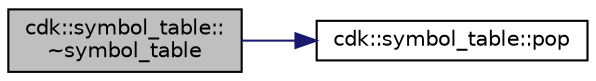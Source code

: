 digraph "cdk::symbol_table::~symbol_table"
{
 // LATEX_PDF_SIZE
  edge [fontname="Helvetica",fontsize="10",labelfontname="Helvetica",labelfontsize="10"];
  node [fontname="Helvetica",fontsize="10",shape=record];
  rankdir="LR";
  Node1 [label="cdk::symbol_table::\l~symbol_table",height=0.2,width=0.4,color="black", fillcolor="grey75", style="filled", fontcolor="black",tooltip=" "];
  Node1 -> Node2 [color="midnightblue",fontsize="10",style="solid",fontname="Helvetica"];
  Node2 [label="cdk::symbol_table::pop",height=0.2,width=0.4,color="black", fillcolor="white", style="filled",URL="$classcdk_1_1symbol__table.html#a950073cad906b2f40046f386b70d5a84",tooltip=" "];
}
